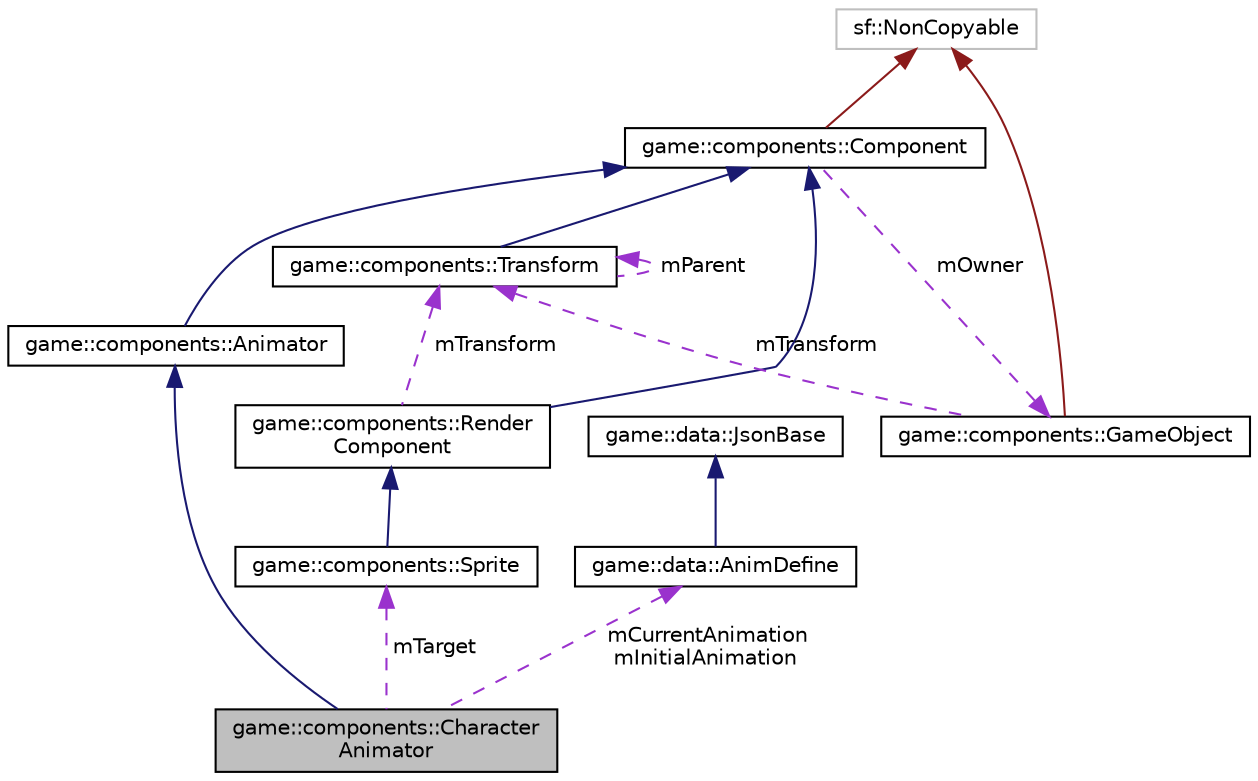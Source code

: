 digraph "game::components::CharacterAnimator"
{
 // LATEX_PDF_SIZE
  edge [fontname="Helvetica",fontsize="10",labelfontname="Helvetica",labelfontsize="10"];
  node [fontname="Helvetica",fontsize="10",shape=record];
  Node1 [label="game::components::Character\lAnimator",height=0.2,width=0.4,color="black", fillcolor="grey75", style="filled", fontcolor="black",tooltip="animator for in-game characters"];
  Node2 -> Node1 [dir="back",color="midnightblue",fontsize="10",style="solid"];
  Node2 [label="game::components::Animator",height=0.2,width=0.4,color="black", fillcolor="white", style="filled",URL="$classgame_1_1components_1_1Animator.html",tooltip="base class of all the animator components"];
  Node3 -> Node2 [dir="back",color="midnightblue",fontsize="10",style="solid"];
  Node3 [label="game::components::Component",height=0.2,width=0.4,color="black", fillcolor="white", style="filled",URL="$classgame_1_1components_1_1Component.html",tooltip="base class for all components"];
  Node4 -> Node3 [dir="back",color="firebrick4",fontsize="10",style="solid"];
  Node4 [label="sf::NonCopyable",height=0.2,width=0.4,color="grey75", fillcolor="white", style="filled",tooltip=" "];
  Node5 -> Node3 [dir="back",color="darkorchid3",fontsize="10",style="dashed",label=" mOwner" ];
  Node5 [label="game::components::GameObject",height=0.2,width=0.4,color="black", fillcolor="white", style="filled",URL="$classgame_1_1components_1_1GameObject.html",tooltip="container class for a group of components"];
  Node4 -> Node5 [dir="back",color="firebrick4",fontsize="10",style="solid"];
  Node6 -> Node5 [dir="back",color="darkorchid3",fontsize="10",style="dashed",label=" mTransform" ];
  Node6 [label="game::components::Transform",height=0.2,width=0.4,color="black", fillcolor="white", style="filled",URL="$classgame_1_1components_1_1Transform.html",tooltip="transform component of a gameobject"];
  Node3 -> Node6 [dir="back",color="midnightblue",fontsize="10",style="solid"];
  Node6 -> Node6 [dir="back",color="darkorchid3",fontsize="10",style="dashed",label=" mParent" ];
  Node7 -> Node1 [dir="back",color="darkorchid3",fontsize="10",style="dashed",label=" mTarget" ];
  Node7 [label="game::components::Sprite",height=0.2,width=0.4,color="black", fillcolor="white", style="filled",URL="$classgame_1_1components_1_1Sprite.html",tooltip="wrapper class for sf::sprite"];
  Node8 -> Node7 [dir="back",color="midnightblue",fontsize="10",style="solid"];
  Node8 [label="game::components::Render\lComponent",height=0.2,width=0.4,color="black", fillcolor="white", style="filled",URL="$classgame_1_1components_1_1RenderComponent.html",tooltip="base class for all the drawables in the game"];
  Node3 -> Node8 [dir="back",color="midnightblue",fontsize="10",style="solid"];
  Node6 -> Node8 [dir="back",color="darkorchid3",fontsize="10",style="dashed",label=" mTransform" ];
  Node9 -> Node1 [dir="back",color="darkorchid3",fontsize="10",style="dashed",label=" mCurrentAnimation\nmInitialAnimation" ];
  Node9 [label="game::data::AnimDefine",height=0.2,width=0.4,color="black", fillcolor="white", style="filled",URL="$structgame_1_1data_1_1AnimDefine.html",tooltip="data structure to hold character animation data"];
  Node10 -> Node9 [dir="back",color="midnightblue",fontsize="10",style="solid"];
  Node10 [label="game::data::JsonBase",height=0.2,width=0.4,color="black", fillcolor="white", style="filled",URL="$classgame_1_1data_1_1JsonBase.html",tooltip=" "];
}
